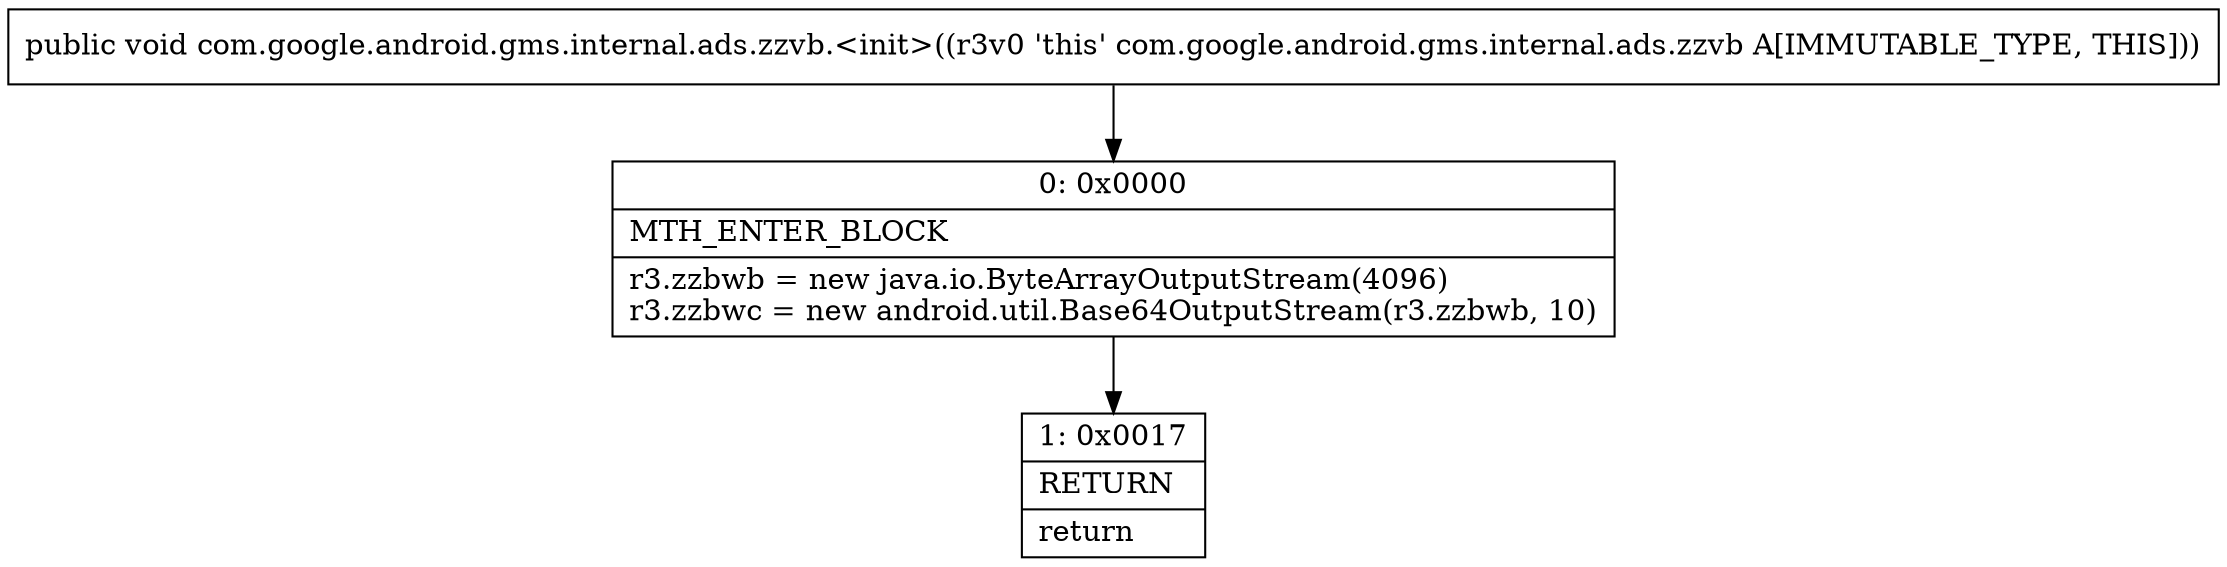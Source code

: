 digraph "CFG forcom.google.android.gms.internal.ads.zzvb.\<init\>()V" {
Node_0 [shape=record,label="{0\:\ 0x0000|MTH_ENTER_BLOCK\l|r3.zzbwb = new java.io.ByteArrayOutputStream(4096)\lr3.zzbwc = new android.util.Base64OutputStream(r3.zzbwb, 10)\l}"];
Node_1 [shape=record,label="{1\:\ 0x0017|RETURN\l|return\l}"];
MethodNode[shape=record,label="{public void com.google.android.gms.internal.ads.zzvb.\<init\>((r3v0 'this' com.google.android.gms.internal.ads.zzvb A[IMMUTABLE_TYPE, THIS])) }"];
MethodNode -> Node_0;
Node_0 -> Node_1;
}

